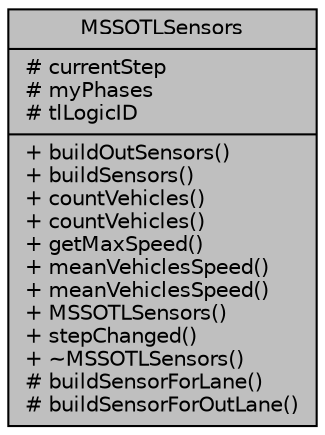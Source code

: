digraph "MSSOTLSensors"
{
  edge [fontname="Helvetica",fontsize="10",labelfontname="Helvetica",labelfontsize="10"];
  node [fontname="Helvetica",fontsize="10",shape=record];
  Node2 [label="{MSSOTLSensors\n|# currentStep\l# myPhases\l# tlLogicID\l|+ buildOutSensors()\l+ buildSensors()\l+ countVehicles()\l+ countVehicles()\l+ getMaxSpeed()\l+ meanVehiclesSpeed()\l+ meanVehiclesSpeed()\l+ MSSOTLSensors()\l+ stepChanged()\l+ ~MSSOTLSensors()\l# buildSensorForLane()\l# buildSensorForOutLane()\l}",height=0.2,width=0.4,color="black", fillcolor="grey75", style="filled", fontcolor="black"];
}
